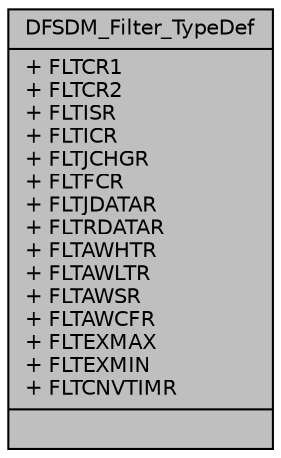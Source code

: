 digraph "DFSDM_Filter_TypeDef"
{
  edge [fontname="Helvetica",fontsize="10",labelfontname="Helvetica",labelfontsize="10"];
  node [fontname="Helvetica",fontsize="10",shape=record];
  Node1 [label="{DFSDM_Filter_TypeDef\n|+ FLTCR1\l+ FLTCR2\l+ FLTISR\l+ FLTICR\l+ FLTJCHGR\l+ FLTFCR\l+ FLTJDATAR\l+ FLTRDATAR\l+ FLTAWHTR\l+ FLTAWLTR\l+ FLTAWSR\l+ FLTAWCFR\l+ FLTEXMAX\l+ FLTEXMIN\l+ FLTCNVTIMR\l|}",height=0.2,width=0.4,color="black", fillcolor="grey75", style="filled", fontcolor="black"];
}
